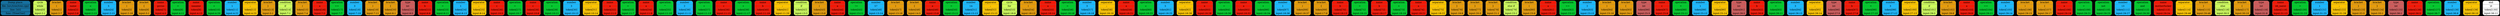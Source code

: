 digraph G{
rankdir=TB
graph [bgcolor="#000000"];
size = "100 5"
place[shape=Mrecord, style=filled, fillcolor="#1771a0", pos="0,1!",label = " { Dump place: | file: [src/tree/tree.cpp] | line: [45] | func: [TreeCtor] } "color = "#000000"];
token0[shape=Mrecord, style=filled, fillcolor="#CFFC5C",label = " { cycle | while |  token[0] |  input:2:1 } ", color = "#777777"];
token1[shape=Mrecord, style=filled, fillcolor="#e69c0c",label = " { bracket | \( |  token[1] |  input:2:7 } ", color = "#777777"];
token2[shape=Mrecord, style=filled, fillcolor="#f31807",label = " { name | name |  token[2] |  input:2:8 } ", color = "#777777"];
token3[shape=Mrecord, style=filled, fillcolor="#00ca2c",label = " { operation | \< |  token[3] |  input:2:13 } ", color = "#777777"];
token4[shape=Mrecord, style=filled, fillcolor="#1cb9ff",label = " { number | 5 |  token[4] |  input:2:15 } ", color = "#777777"];
token5[shape=Mrecord, style=filled, fillcolor="#e69c0c",label = " { bracket | \) |  token[5] |  input:2:16 } ", color = "#777777"];
token6[shape=Mrecord, style=filled, fillcolor="#e69c0c",label = " { bracket | \{ |  token[6] |  input:3:1 } ", color = "#777777"];
token7[shape=Mrecord, style=filled, fillcolor="#f31807",label = " { name | govno |  token[7] |  input:4:5 } ", color = "#777777"];
token8[shape=Mrecord, style=filled, fillcolor="#00ca2c",label = " { operation | \= |  token[8] |  input:4:11 } ", color = "#777777"];
token9[shape=Mrecord, style=filled, fillcolor="#f31807",label = " { name | naaame |  token[9] |  input:4:13 } ", color = "#777777"];
token10[shape=Mrecord, style=filled, fillcolor="#00ca2c",label = " { operation | \+ |  token[10] |  input:4:20 } ", color = "#777777"];
token11[shape=Mrecord, style=filled, fillcolor="#1cb9ff",label = " { number | 1 |  token[11] |  input:4:22 } ", color = "#777777"];
token12[shape=Mrecord, style=filled, fillcolor="#fdc500",label = " { separator | \; |  token[12] |  input:4:23 } ", color = "#777777"];
token13[shape=Mrecord, style=filled, fillcolor="#e69c0c",label = " { bracket | \} |  token[13] |  input:5:1 } ", color = "#777777"];
token14[shape=Mrecord, style=filled, fillcolor="#CDFC5C",label = " { condition | if |  token[14] |  input:7:1 } ", color = "#777777"];
token15[shape=Mrecord, style=filled, fillcolor="#e69c0c",label = " { bracket | \( |  token[15] |  input:7:4 } ", color = "#777777"];
token16[shape=Mrecord, style=filled, fillcolor="#f31807",label = " { name | a |  token[16] |  input:7:5 } ", color = "#777777"];
token17[shape=Mrecord, style=filled, fillcolor="#00ca2c",label = " { operation | \== |  token[17] |  input:7:7 } ", color = "#777777"];
token18[shape=Mrecord, style=filled, fillcolor="#1cb9ff",label = " { number | 3 |  token[18] |  input:7:10 } ", color = "#777777"];
token19[shape=Mrecord, style=filled, fillcolor="#e69c0c",label = " { bracket | \) |  token[19] |  input:7:11 } ", color = "#777777"];
token20[shape=Mrecord, style=filled, fillcolor="#e69c0c",label = " { bracket | \{ |  token[20] |  input:8:1 } ", color = "#777777"];
token21[shape=Mrecord, style=filled, fillcolor="#CD5C5C",label = " { type | int |  token[21] |  input:9:5 } ", color = "#777777"];
token22[shape=Mrecord, style=filled, fillcolor="#f31807",label = " { name | b |  token[22] |  input:9:9 } ", color = "#777777"];
token23[shape=Mrecord, style=filled, fillcolor="#00ca2c",label = " { operation | \= |  token[23] |  input:9:11 } ", color = "#777777"];
token24[shape=Mrecord, style=filled, fillcolor="#1cb9ff",label = " { number | 1 |  token[24] |  input:9:13 } ", color = "#777777"];
token25[shape=Mrecord, style=filled, fillcolor="#fdc500",label = " { separator | \; |  token[25] |  input:9:14 } ", color = "#777777"];
token26[shape=Mrecord, style=filled, fillcolor="#f31807",label = " { name | c |  token[26] |  input:10:5 } ", color = "#777777"];
token27[shape=Mrecord, style=filled, fillcolor="#00ca2c",label = " { operation | \= |  token[27] |  input:10:7 } ", color = "#777777"];
token28[shape=Mrecord, style=filled, fillcolor="#f31807",label = " { name | c |  token[28] |  input:10:9 } ", color = "#777777"];
token29[shape=Mrecord, style=filled, fillcolor="#00ca2c",label = " { operation | \+ |  token[29] |  input:10:11 } ", color = "#777777"];
token30[shape=Mrecord, style=filled, fillcolor="#1cb9ff",label = " { number | 3 |  token[30] |  input:10:13 } ", color = "#777777"];
token31[shape=Mrecord, style=filled, fillcolor="#fdc500",label = " { separator | \; |  token[31] |  input:10:14 } ", color = "#777777"];
token32[shape=Mrecord, style=filled, fillcolor="#f31807",label = " { name | a |  token[32] |  input:11:5 } ", color = "#777777"];
token33[shape=Mrecord, style=filled, fillcolor="#00ca2c",label = " { operation | \= |  token[33] |  input:11:7 } ", color = "#777777"];
token34[shape=Mrecord, style=filled, fillcolor="#f31807",label = " { name | a |  token[34] |  input:11:9 } ", color = "#777777"];
token35[shape=Mrecord, style=filled, fillcolor="#00ca2c",label = " { operation | \^ |  token[35] |  input:11:10 } ", color = "#777777"];
token36[shape=Mrecord, style=filled, fillcolor="#1cb9ff",label = " { number | 2 |  token[36] |  input:11:11 } ", color = "#777777"];
token37[shape=Mrecord, style=filled, fillcolor="#00ca2c",label = " { operation | \+ |  token[37] |  input:11:13 } ", color = "#777777"];
token38[shape=Mrecord, style=filled, fillcolor="#f31807",label = " { name | c |  token[38] |  input:11:15 } ", color = "#777777"];
token39[shape=Mrecord, style=filled, fillcolor="#00ca2c",label = " { operation | \+ |  token[39] |  input:11:17 } ", color = "#777777"];
token40[shape=Mrecord, style=filled, fillcolor="#f31807",label = " { name | b |  token[40] |  input:11:19 } ", color = "#777777"];
token41[shape=Mrecord, style=filled, fillcolor="#fdc500",label = " { separator | \; |  token[41] |  input:11:20 } ", color = "#777777"];
token42[shape=Mrecord, style=filled, fillcolor="#CDFC5C",label = " { condition | if |  token[42] |  input:13:5 } ", color = "#777777"];
token43[shape=Mrecord, style=filled, fillcolor="#e69c0c",label = " { bracket | \( |  token[43] |  input:13:8 } ", color = "#777777"];
token44[shape=Mrecord, style=filled, fillcolor="#f31807",label = " { name | a |  token[44] |  input:13:9 } ", color = "#777777"];
token45[shape=Mrecord, style=filled, fillcolor="#00ca2c",label = " { operation | \!= |  token[45] |  input:13:11 } ", color = "#777777"];
token46[shape=Mrecord, style=filled, fillcolor="#1cb9ff",label = " { number | 57 |  token[46] |  input:13:14 } ", color = "#777777"];
token47[shape=Mrecord, style=filled, fillcolor="#e69c0c",label = " { bracket | \) |  token[47] |  input:13:16 } ", color = "#777777"];
token48[shape=Mrecord, style=filled, fillcolor="#e69c0c",label = " { bracket | \{ |  token[48] |  input:14:5 } ", color = "#777777"];
token49[shape=Mrecord, style=filled, fillcolor="#f31807",label = " { name | a |  token[49] |  input:15:9 } ", color = "#777777"];
token50[shape=Mrecord, style=filled, fillcolor="#00ca2c",label = " { operation | \= |  token[50] |  input:15:11 } ", color = "#777777"];
token51[shape=Mrecord, style=filled, fillcolor="#1cb9ff",label = " { number | 14 |  token[51] |  input:15:13 } ", color = "#777777"];
token52[shape=Mrecord, style=filled, fillcolor="#fdc500",label = " { separator | \; |  token[52] |  input:15:15 } ", color = "#777777"];
token53[shape=Mrecord, style=filled, fillcolor="#CFFC5C",label = " { cycle | for |  token[53] |  input:16:9 } ", color = "#777777"];
token54[shape=Mrecord, style=filled, fillcolor="#e69c0c",label = " { bracket | \( |  token[54] |  input:16:13 } ", color = "#777777"];
token55[shape=Mrecord, style=filled, fillcolor="#f31807",label = " { name | a |  token[55] |  input:16:14 } ", color = "#777777"];
token56[shape=Mrecord, style=filled, fillcolor="#00ca2c",label = " { operation | \= |  token[56] |  input:16:16 } ", color = "#777777"];
token57[shape=Mrecord, style=filled, fillcolor="#1cb9ff",label = " { number | 3 |  token[57] |  input:16:18 } ", color = "#777777"];
token58[shape=Mrecord, style=filled, fillcolor="#fdc500",label = " { separator | \; |  token[58] |  input:16:19 } ", color = "#777777"];
token59[shape=Mrecord, style=filled, fillcolor="#f31807",label = " { name | a |  token[59] |  input:16:21 } ", color = "#777777"];
token60[shape=Mrecord, style=filled, fillcolor="#00ca2c",label = " { operation | \< |  token[60] |  input:16:23 } ", color = "#777777"];
token61[shape=Mrecord, style=filled, fillcolor="#1cb9ff",label = " { number | 5 |  token[61] |  input:16:25 } ", color = "#777777"];
token62[shape=Mrecord, style=filled, fillcolor="#fdc500",label = " { separator | \; |  token[62] |  input:16:26 } ", color = "#777777"];
token63[shape=Mrecord, style=filled, fillcolor="#f31807",label = " { name | a |  token[63] |  input:16:28 } ", color = "#777777"];
token64[shape=Mrecord, style=filled, fillcolor="#00ca2c",label = " { operation | \= |  token[64] |  input:16:30 } ", color = "#777777"];
token65[shape=Mrecord, style=filled, fillcolor="#f31807",label = " { name | a |  token[65] |  input:16:32 } ", color = "#777777"];
token66[shape=Mrecord, style=filled, fillcolor="#00ca2c",label = " { operation | \+ |  token[66] |  input:16:34 } ", color = "#777777"];
token67[shape=Mrecord, style=filled, fillcolor="#1cb9ff",label = " { number | 1 |  token[67] |  input:16:36 } ", color = "#777777"];
token68[shape=Mrecord, style=filled, fillcolor="#e69c0c",label = " { bracket | \) |  token[68] |  input:16:37 } ", color = "#777777"];
token69[shape=Mrecord, style=filled, fillcolor="#e69c0c",label = " { bracket | \{ |  token[69] |  input:17:9 } ", color = "#777777"];
token70[shape=Mrecord, style=filled, fillcolor="#f31807",label = " { name | b |  token[70] |  input:18:13 } ", color = "#777777"];
token71[shape=Mrecord, style=filled, fillcolor="#00ca2c",label = " { operation | \= |  token[71] |  input:18:15 } ", color = "#777777"];
token72[shape=Mrecord, style=filled, fillcolor="#f31807",label = " { name | b |  token[72] |  input:18:17 } ", color = "#777777"];
token73[shape=Mrecord, style=filled, fillcolor="#00ca2c",label = " { operation | \+ |  token[73] |  input:18:19 } ", color = "#777777"];
token74[shape=Mrecord, style=filled, fillcolor="#f31807",label = " { name | a |  token[74] |  input:18:21 } ", color = "#777777"];
token75[shape=Mrecord, style=filled, fillcolor="#fdc500",label = " { separator | \; |  token[75] |  input:18:22 } ", color = "#777777"];
token76[shape=Mrecord, style=filled, fillcolor="#e69c0c",label = " { bracket | \} |  token[76] |  input:19:9 } ", color = "#777777"];
token77[shape=Mrecord, style=filled, fillcolor="#e69c0c",label = " { bracket | \} |  token[77] |  input:20:5 } ", color = "#777777"];
token78[shape=Mrecord, style=filled, fillcolor="#e69c0c",label = " { bracket | \} |  token[78] |  input:21:1 } ", color = "#777777"];
token79[shape=Mrecord, style=filled, fillcolor="#CDFC5C",label = " { condition | else if |  token[79] |  input:23:1 } ", color = "#777777"];
token80[shape=Mrecord, style=filled, fillcolor="#e69c0c",label = " { bracket | \( |  token[80] |  input:23:9 } ", color = "#777777"];
token81[shape=Mrecord, style=filled, fillcolor="#f31807",label = " { name | a |  token[81] |  input:23:10 } ", color = "#777777"];
token82[shape=Mrecord, style=filled, fillcolor="#00ca2c",label = " { operation | \== |  token[82] |  input:23:12 } ", color = "#777777"];
token83[shape=Mrecord, style=filled, fillcolor="#1cb9ff",label = " { number | 2 |  token[83] |  input:23:15 } ", color = "#777777"];
token84[shape=Mrecord, style=filled, fillcolor="#e69c0c",label = " { bracket | \) |  token[84] |  input:23:16 } ", color = "#777777"];
token85[shape=Mrecord, style=filled, fillcolor="#e69c0c",label = " { bracket | \{ |  token[85] |  input:24:1 } ", color = "#777777"];
token86[shape=Mrecord, style=filled, fillcolor="#CD5C5C",label = " { type | int |  token[86] |  input:25:5 } ", color = "#777777"];
token87[shape=Mrecord, style=filled, fillcolor="#f31807",label = " { name | c |  token[87] |  input:25:9 } ", color = "#777777"];
token88[shape=Mrecord, style=filled, fillcolor="#00ca2c",label = " { operation | \= |  token[88] |  input:25:11 } ", color = "#777777"];
token89[shape=Mrecord, style=filled, fillcolor="#1cb9ff",label = " { number | 1 |  token[89] |  input:25:13 } ", color = "#777777"];
token90[shape=Mrecord, style=filled, fillcolor="#fdc500",label = " { separator | \; |  token[90] |  input:25:14 } ", color = "#777777"];
token91[shape=Mrecord, style=filled, fillcolor="#CD5C5C",label = " { type | int |  token[91] |  input:26:5 } ", color = "#777777"];
token92[shape=Mrecord, style=filled, fillcolor="#f31807",label = " { name | b |  token[92] |  input:26:9 } ", color = "#777777"];
token93[shape=Mrecord, style=filled, fillcolor="#00ca2c",label = " { operation | \= |  token[93] |  input:26:11 } ", color = "#777777"];
token94[shape=Mrecord, style=filled, fillcolor="#1cb9ff",label = " { number | 3 |  token[94] |  input:26:13 } ", color = "#777777"];
token95[shape=Mrecord, style=filled, fillcolor="#fdc500",label = " { separator | \; |  token[95] |  input:26:14 } ", color = "#777777"];
token96[shape=Mrecord, style=filled, fillcolor="#CD5C5C",label = " { type | int |  token[96] |  input:27:5 } ", color = "#777777"];
token97[shape=Mrecord, style=filled, fillcolor="#f31807",label = " { name | b |  token[97] |  input:27:9 } ", color = "#777777"];
token98[shape=Mrecord, style=filled, fillcolor="#00ca2c",label = " { operation | \= |  token[98] |  input:27:10 } ", color = "#777777"];
token99[shape=Mrecord, style=filled, fillcolor="#1cb9ff",label = " { number | 3 |  token[99] |  input:27:12 } ", color = "#777777"];
token100[shape=Mrecord, style=filled, fillcolor="#fdc500",label = " { separator | \; |  token[100] |  input:27:13 } ", color = "#777777"];
token101[shape=Mrecord, style=filled, fillcolor="#CDFC5C",label = " { condition | if |  token[101] |  input:29:5 } ", color = "#777777"];
token102[shape=Mrecord, style=filled, fillcolor="#e69c0c",label = " { bracket | \( |  token[102] |  input:29:8 } ", color = "#777777"];
token103[shape=Mrecord, style=filled, fillcolor="#f31807",label = " { name | a |  token[103] |  input:29:9 } ", color = "#777777"];
token104[shape=Mrecord, style=filled, fillcolor="#00ca2c",label = " { operation | \== |  token[104] |  input:29:11 } ", color = "#777777"];
token105[shape=Mrecord, style=filled, fillcolor="#1cb9ff",label = " { number | 3 |  token[105] |  input:29:14 } ", color = "#777777"];
token106[shape=Mrecord, style=filled, fillcolor="#e69c0c",label = " { bracket | \) |  token[106] |  input:29:15 } ", color = "#777777"];
token107[shape=Mrecord, style=filled, fillcolor="#e69c0c",label = " { bracket | \{ |  token[107] |  input:29:17 } ", color = "#777777"];
token108[shape=Mrecord, style=filled, fillcolor="#f31807",label = " { name | a |  token[108] |  input:29:19 } ", color = "#777777"];
token109[shape=Mrecord, style=filled, fillcolor="#00ca2c",label = " { operation | \= |  token[109] |  input:29:21 } ", color = "#777777"];
token110[shape=Mrecord, style=filled, fillcolor="#00ca2c",label = " { operation | not |  token[110] |  input:29:23 } ", color = "#777777"];
token111[shape=Mrecord, style=filled, fillcolor="#1cb9ff",label = " { number | 13 |  token[111] |  input:29:27 } ", color = "#777777"];
token112[shape=Mrecord, style=filled, fillcolor="#00ca2c",label = " { operation | and |  token[112] |  input:29:30 } ", color = "#777777"];
token113[shape=Mrecord, style=filled, fillcolor="#f31807",label = " { name | motherfucker |  token[113] |  input:29:34 } ", color = "#777777"];
token114[shape=Mrecord, style=filled, fillcolor="#fdc500",label = " { separator | \; |  token[114] |  input:29:46 } ", color = "#777777"];
token115[shape=Mrecord, style=filled, fillcolor="#e69c0c",label = " { bracket | \} |  token[115] |  input:29:48 } ", color = "#777777"];
token116[shape=Mrecord, style=filled, fillcolor="#CDFC5C",label = " { condition | else |  token[116] |  input:30:5 } ", color = "#777777"];
token117[shape=Mrecord, style=filled, fillcolor="#e69c0c",label = " { bracket | \{ |  token[117] |  input:30:10 } ", color = "#777777"];
token118[shape=Mrecord, style=filled, fillcolor="#CD5C5C",label = " { type | int |  token[118] |  input:31:9 } ", color = "#777777"];
token119[shape=Mrecord, style=filled, fillcolor="#f31807",label = " { name | idi_naxui |  token[119] |  input:31:13 } ", color = "#777777"];
token120[shape=Mrecord, style=filled, fillcolor="#00ca2c",label = " { operation | \= |  token[120] |  input:31:23 } ", color = "#777777"];
token121[shape=Mrecord, style=filled, fillcolor="#1cb9ff",label = " { number | 1 |  token[121] |  input:31:25 } ", color = "#777777"];
token122[shape=Mrecord, style=filled, fillcolor="#fdc500",label = " { separator | \; |  token[122] |  input:31:26 } ", color = "#777777"];
token123[shape=Mrecord, style=filled, fillcolor="#e69c0c",label = " { bracket | \} |  token[123] |  input:32:5 } ", color = "#777777"];
token124[shape=Mrecord, style=filled, fillcolor="#e69c0c",label = " { bracket | \} |  token[124] |  input:33:1 } ", color = "#777777"];
token125[shape=Mrecord, style=filled, fillcolor="#CD5C5C",label = " { type | int |  token[125] |  input:36:1 } ", color = "#777777"];
token126[shape=Mrecord, style=filled, fillcolor="#f31807",label = " { name | c |  token[126] |  input:36:5 } ", color = "#777777"];
token127[shape=Mrecord, style=filled, fillcolor="#00ca2c",label = " { operation | \= |  token[127] |  input:36:7 } ", color = "#777777"];
token128[shape=Mrecord, style=filled, fillcolor="#1cb9ff",label = " { number | 2 |  token[128] |  input:36:9 } ", color = "#777777"];
token129[shape=Mrecord, style=filled, fillcolor="#fdc500",label = " { separator | \; |  token[129] |  input:36:10 } ", color = "#777777"];
token130[shape=Mrecord, style=filled, fillcolor="#ffffff",label = " { end | \\0 |  token[130] |  input:36:11 } ", color = "#777777"];
}
